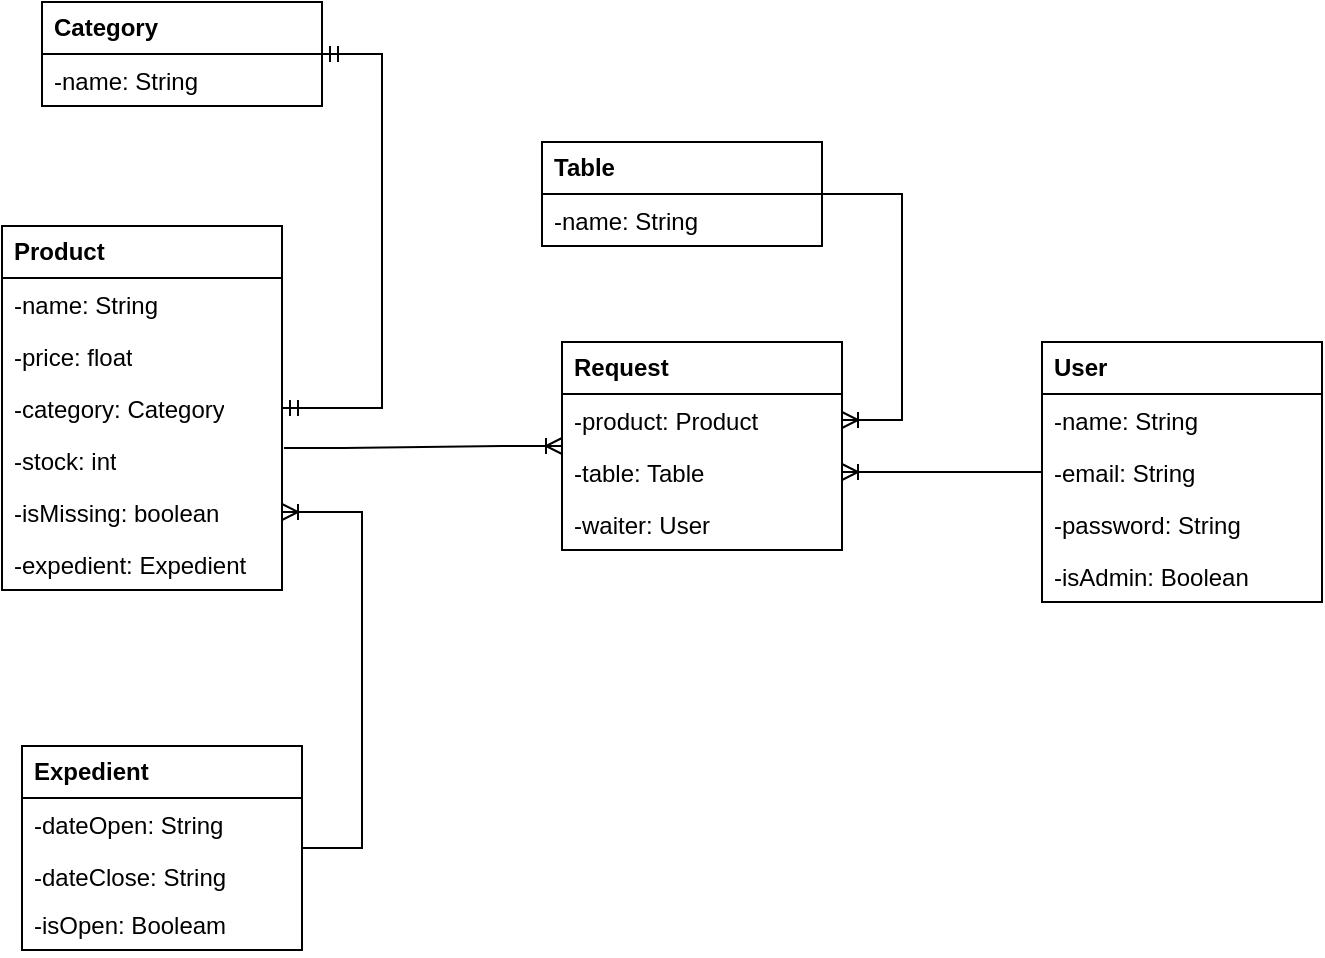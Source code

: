 <mxfile version="24.4.13" type="device">
  <diagram name="Página-1" id="lzfnN1lGStX8BRRx1C3K">
    <mxGraphModel dx="844" dy="473" grid="1" gridSize="10" guides="1" tooltips="1" connect="1" arrows="1" fold="1" page="1" pageScale="1" pageWidth="827" pageHeight="1169" math="0" shadow="0">
      <root>
        <mxCell id="0" />
        <mxCell id="1" parent="0" />
        <mxCell id="d9KUDQoSgzMrWipfcQ6--26" value="&lt;b&gt;Product&lt;/b&gt;" style="swimlane;fontStyle=0;childLayout=stackLayout;horizontal=1;startSize=26;fillColor=none;horizontalStack=0;resizeParent=1;resizeParentMax=0;resizeLast=0;collapsible=1;marginBottom=0;html=1;align=left;verticalAlign=middle;spacingLeft=4;spacingRight=4;fontFamily=Helvetica;fontSize=12;fontColor=default;" parent="1" vertex="1">
          <mxGeometry x="80" y="162" width="140" height="182" as="geometry" />
        </mxCell>
        <mxCell id="d9KUDQoSgzMrWipfcQ6--27" value="-name: String" style="text;strokeColor=none;fillColor=none;align=left;verticalAlign=top;spacingLeft=4;spacingRight=4;overflow=hidden;rotatable=0;points=[[0,0.5],[1,0.5]];portConstraint=eastwest;whiteSpace=wrap;html=1;fontFamily=Helvetica;fontSize=12;fontColor=default;" parent="d9KUDQoSgzMrWipfcQ6--26" vertex="1">
          <mxGeometry y="26" width="140" height="26" as="geometry" />
        </mxCell>
        <mxCell id="d9KUDQoSgzMrWipfcQ6--28" value="-price: float" style="text;strokeColor=none;fillColor=none;align=left;verticalAlign=top;spacingLeft=4;spacingRight=4;overflow=hidden;rotatable=0;points=[[0,0.5],[1,0.5]];portConstraint=eastwest;whiteSpace=wrap;html=1;fontFamily=Helvetica;fontSize=12;fontColor=default;" parent="d9KUDQoSgzMrWipfcQ6--26" vertex="1">
          <mxGeometry y="52" width="140" height="26" as="geometry" />
        </mxCell>
        <mxCell id="d9KUDQoSgzMrWipfcQ6--29" value="-category: Category" style="text;strokeColor=none;fillColor=none;align=left;verticalAlign=top;spacingLeft=4;spacingRight=4;overflow=hidden;rotatable=0;points=[[0,0.5],[1,0.5]];portConstraint=eastwest;whiteSpace=wrap;html=1;fontFamily=Helvetica;fontSize=12;fontColor=default;" parent="d9KUDQoSgzMrWipfcQ6--26" vertex="1">
          <mxGeometry y="78" width="140" height="26" as="geometry" />
        </mxCell>
        <mxCell id="o81RrLNTFnOeGq4dhqbp-3" value="&lt;div&gt;-stock: int&lt;/div&gt;" style="text;strokeColor=none;fillColor=none;align=left;verticalAlign=top;spacingLeft=4;spacingRight=4;overflow=hidden;rotatable=0;points=[[0,0.5],[1,0.5]];portConstraint=eastwest;whiteSpace=wrap;html=1;fontFamily=Helvetica;fontSize=12;fontColor=default;" parent="d9KUDQoSgzMrWipfcQ6--26" vertex="1">
          <mxGeometry y="104" width="140" height="26" as="geometry" />
        </mxCell>
        <mxCell id="9f5y61xaU3CzcBGFiM5v-21" value="&lt;div&gt;-isMissing: boolean&lt;/div&gt;" style="text;strokeColor=none;fillColor=none;align=left;verticalAlign=top;spacingLeft=4;spacingRight=4;overflow=hidden;rotatable=0;points=[[0,0.5],[1,0.5]];portConstraint=eastwest;whiteSpace=wrap;html=1;fontFamily=Helvetica;fontSize=12;fontColor=default;" parent="d9KUDQoSgzMrWipfcQ6--26" vertex="1">
          <mxGeometry y="130" width="140" height="26" as="geometry" />
        </mxCell>
        <mxCell id="-aXT38tojtPF4z4yyjnA-18" value="&lt;div&gt;-expedient: Expedient&lt;/div&gt;" style="text;strokeColor=none;fillColor=none;align=left;verticalAlign=top;spacingLeft=4;spacingRight=4;overflow=hidden;rotatable=0;points=[[0,0.5],[1,0.5]];portConstraint=eastwest;whiteSpace=wrap;html=1;fontFamily=Helvetica;fontSize=12;fontColor=default;" vertex="1" parent="d9KUDQoSgzMrWipfcQ6--26">
          <mxGeometry y="156" width="140" height="26" as="geometry" />
        </mxCell>
        <mxCell id="d9KUDQoSgzMrWipfcQ6--36" value="&lt;b&gt;Category&lt;/b&gt;" style="swimlane;fontStyle=0;childLayout=stackLayout;horizontal=1;startSize=26;fillColor=none;horizontalStack=0;resizeParent=1;resizeParentMax=0;resizeLast=0;collapsible=1;marginBottom=0;html=1;align=left;verticalAlign=middle;spacingLeft=4;spacingRight=4;fontFamily=Helvetica;fontSize=12;fontColor=default;" parent="1" vertex="1">
          <mxGeometry x="100" y="50" width="140" height="52" as="geometry" />
        </mxCell>
        <mxCell id="d9KUDQoSgzMrWipfcQ6--37" value="-name: String" style="text;strokeColor=none;fillColor=none;align=left;verticalAlign=top;spacingLeft=4;spacingRight=4;overflow=hidden;rotatable=0;points=[[0,0.5],[1,0.5]];portConstraint=eastwest;whiteSpace=wrap;html=1;fontFamily=Helvetica;fontSize=12;fontColor=default;" parent="d9KUDQoSgzMrWipfcQ6--36" vertex="1">
          <mxGeometry y="26" width="140" height="26" as="geometry" />
        </mxCell>
        <mxCell id="o81RrLNTFnOeGq4dhqbp-4" value="&lt;b&gt;Table&lt;/b&gt;" style="swimlane;fontStyle=0;childLayout=stackLayout;horizontal=1;startSize=26;fillColor=none;horizontalStack=0;resizeParent=1;resizeParentMax=0;resizeLast=0;collapsible=1;marginBottom=0;html=1;align=left;verticalAlign=middle;spacingLeft=4;spacingRight=4;fontFamily=Helvetica;fontSize=12;fontColor=default;" parent="1" vertex="1">
          <mxGeometry x="350" y="120" width="140" height="52" as="geometry" />
        </mxCell>
        <mxCell id="o81RrLNTFnOeGq4dhqbp-5" value="-name: String" style="text;strokeColor=none;fillColor=none;align=left;verticalAlign=top;spacingLeft=4;spacingRight=4;overflow=hidden;rotatable=0;points=[[0,0.5],[1,0.5]];portConstraint=eastwest;whiteSpace=wrap;html=1;fontFamily=Helvetica;fontSize=12;fontColor=default;" parent="o81RrLNTFnOeGq4dhqbp-4" vertex="1">
          <mxGeometry y="26" width="140" height="26" as="geometry" />
        </mxCell>
        <mxCell id="9f5y61xaU3CzcBGFiM5v-1" value="&lt;b&gt;User&lt;/b&gt;" style="swimlane;fontStyle=0;childLayout=stackLayout;horizontal=1;startSize=26;fillColor=none;horizontalStack=0;resizeParent=1;resizeParentMax=0;resizeLast=0;collapsible=1;marginBottom=0;html=1;align=left;verticalAlign=middle;spacingLeft=4;spacingRight=4;fontFamily=Helvetica;fontSize=12;fontColor=default;" parent="1" vertex="1">
          <mxGeometry x="600" y="220" width="140" height="130" as="geometry" />
        </mxCell>
        <mxCell id="9f5y61xaU3CzcBGFiM5v-2" value="-name: String" style="text;strokeColor=none;fillColor=none;align=left;verticalAlign=top;spacingLeft=4;spacingRight=4;overflow=hidden;rotatable=0;points=[[0,0.5],[1,0.5]];portConstraint=eastwest;whiteSpace=wrap;html=1;fontFamily=Helvetica;fontSize=12;fontColor=default;" parent="9f5y61xaU3CzcBGFiM5v-1" vertex="1">
          <mxGeometry y="26" width="140" height="26" as="geometry" />
        </mxCell>
        <mxCell id="9f5y61xaU3CzcBGFiM5v-4" value="-email: String" style="text;strokeColor=none;fillColor=none;align=left;verticalAlign=top;spacingLeft=4;spacingRight=4;overflow=hidden;rotatable=0;points=[[0,0.5],[1,0.5]];portConstraint=eastwest;whiteSpace=wrap;html=1;fontFamily=Helvetica;fontSize=12;fontColor=default;" parent="9f5y61xaU3CzcBGFiM5v-1" vertex="1">
          <mxGeometry y="52" width="140" height="26" as="geometry" />
        </mxCell>
        <mxCell id="-aXT38tojtPF4z4yyjnA-12" value="-password: String" style="text;strokeColor=none;fillColor=none;align=left;verticalAlign=top;spacingLeft=4;spacingRight=4;overflow=hidden;rotatable=0;points=[[0,0.5],[1,0.5]];portConstraint=eastwest;whiteSpace=wrap;html=1;fontFamily=Helvetica;fontSize=12;fontColor=default;" vertex="1" parent="9f5y61xaU3CzcBGFiM5v-1">
          <mxGeometry y="78" width="140" height="26" as="geometry" />
        </mxCell>
        <mxCell id="-aXT38tojtPF4z4yyjnA-16" value="-isAdmin: Boolean" style="text;strokeColor=none;fillColor=none;align=left;verticalAlign=top;spacingLeft=4;spacingRight=4;overflow=hidden;rotatable=0;points=[[0,0.5],[1,0.5]];portConstraint=eastwest;whiteSpace=wrap;html=1;fontFamily=Helvetica;fontSize=12;fontColor=default;" vertex="1" parent="9f5y61xaU3CzcBGFiM5v-1">
          <mxGeometry y="104" width="140" height="26" as="geometry" />
        </mxCell>
        <mxCell id="9f5y61xaU3CzcBGFiM5v-11" value="&lt;b&gt;Expedient&lt;/b&gt;" style="swimlane;fontStyle=0;childLayout=stackLayout;horizontal=1;startSize=26;fillColor=none;horizontalStack=0;resizeParent=1;resizeParentMax=0;resizeLast=0;collapsible=1;marginBottom=0;html=1;align=left;verticalAlign=middle;spacingLeft=4;spacingRight=4;fontFamily=Helvetica;fontSize=12;fontColor=default;" parent="1" vertex="1">
          <mxGeometry x="90" y="422" width="140" height="102" as="geometry" />
        </mxCell>
        <mxCell id="9f5y61xaU3CzcBGFiM5v-12" value="-dateOpen: String" style="text;strokeColor=none;fillColor=none;align=left;verticalAlign=top;spacingLeft=4;spacingRight=4;overflow=hidden;rotatable=0;points=[[0,0.5],[1,0.5]];portConstraint=eastwest;whiteSpace=wrap;html=1;fontFamily=Helvetica;fontSize=12;fontColor=default;" parent="9f5y61xaU3CzcBGFiM5v-11" vertex="1">
          <mxGeometry y="26" width="140" height="26" as="geometry" />
        </mxCell>
        <mxCell id="-aXT38tojtPF4z4yyjnA-17" value="-dateClose: String" style="text;strokeColor=none;fillColor=none;align=left;verticalAlign=top;spacingLeft=4;spacingRight=4;overflow=hidden;rotatable=0;points=[[0,0.5],[1,0.5]];portConstraint=eastwest;whiteSpace=wrap;html=1;fontFamily=Helvetica;fontSize=12;fontColor=default;" vertex="1" parent="9f5y61xaU3CzcBGFiM5v-11">
          <mxGeometry y="52" width="140" height="24" as="geometry" />
        </mxCell>
        <mxCell id="9f5y61xaU3CzcBGFiM5v-19" value="-isOpen: Booleam" style="text;strokeColor=none;fillColor=none;align=left;verticalAlign=top;spacingLeft=4;spacingRight=4;overflow=hidden;rotatable=0;points=[[0,0.5],[1,0.5]];portConstraint=eastwest;whiteSpace=wrap;html=1;fontFamily=Helvetica;fontSize=12;fontColor=default;" parent="9f5y61xaU3CzcBGFiM5v-11" vertex="1">
          <mxGeometry y="76" width="140" height="26" as="geometry" />
        </mxCell>
        <mxCell id="9f5y61xaU3CzcBGFiM5v-20" value="" style="edgeStyle=entityRelationEdgeStyle;fontSize=12;html=1;endArrow=ERoneToMany;rounded=0;entryX=1;entryY=0.5;entryDx=0;entryDy=0;" parent="1" source="9f5y61xaU3CzcBGFiM5v-11" target="9f5y61xaU3CzcBGFiM5v-21" edge="1">
          <mxGeometry width="100" height="100" relative="1" as="geometry">
            <mxPoint x="490" y="370" as="sourcePoint" />
            <mxPoint x="590" y="270" as="targetPoint" />
          </mxGeometry>
        </mxCell>
        <mxCell id="9f5y61xaU3CzcBGFiM5v-25" value="" style="edgeStyle=entityRelationEdgeStyle;fontSize=12;html=1;endArrow=ERmandOne;startArrow=ERmandOne;rounded=0;" parent="1" source="d9KUDQoSgzMrWipfcQ6--36" target="d9KUDQoSgzMrWipfcQ6--26" edge="1">
          <mxGeometry width="100" height="100" relative="1" as="geometry">
            <mxPoint x="50" y="200" as="sourcePoint" />
            <mxPoint x="640" y="210" as="targetPoint" />
          </mxGeometry>
        </mxCell>
        <mxCell id="9f5y61xaU3CzcBGFiM5v-26" value="&lt;b&gt;Request&lt;/b&gt;" style="swimlane;fontStyle=0;childLayout=stackLayout;horizontal=1;startSize=26;fillColor=none;horizontalStack=0;resizeParent=1;resizeParentMax=0;resizeLast=0;collapsible=1;marginBottom=0;html=1;align=left;verticalAlign=middle;spacingLeft=4;spacingRight=4;fontFamily=Helvetica;fontSize=12;fontColor=default;" parent="1" vertex="1">
          <mxGeometry x="360" y="220" width="140" height="104" as="geometry" />
        </mxCell>
        <mxCell id="9f5y61xaU3CzcBGFiM5v-27" value="-product: Product" style="text;strokeColor=none;fillColor=none;align=left;verticalAlign=top;spacingLeft=4;spacingRight=4;overflow=hidden;rotatable=0;points=[[0,0.5],[1,0.5]];portConstraint=eastwest;whiteSpace=wrap;html=1;fontFamily=Helvetica;fontSize=12;fontColor=default;" parent="9f5y61xaU3CzcBGFiM5v-26" vertex="1">
          <mxGeometry y="26" width="140" height="26" as="geometry" />
        </mxCell>
        <mxCell id="9f5y61xaU3CzcBGFiM5v-34" value="-table: Table" style="text;strokeColor=none;fillColor=none;align=left;verticalAlign=top;spacingLeft=4;spacingRight=4;overflow=hidden;rotatable=0;points=[[0,0.5],[1,0.5]];portConstraint=eastwest;whiteSpace=wrap;html=1;fontFamily=Helvetica;fontSize=12;fontColor=default;" parent="9f5y61xaU3CzcBGFiM5v-26" vertex="1">
          <mxGeometry y="52" width="140" height="26" as="geometry" />
        </mxCell>
        <mxCell id="-aXT38tojtPF4z4yyjnA-15" value="-waiter: User" style="text;strokeColor=none;fillColor=none;align=left;verticalAlign=top;spacingLeft=4;spacingRight=4;overflow=hidden;rotatable=0;points=[[0,0.5],[1,0.5]];portConstraint=eastwest;whiteSpace=wrap;html=1;fontFamily=Helvetica;fontSize=12;fontColor=default;" vertex="1" parent="9f5y61xaU3CzcBGFiM5v-26">
          <mxGeometry y="78" width="140" height="26" as="geometry" />
        </mxCell>
        <mxCell id="9f5y61xaU3CzcBGFiM5v-35" value="" style="edgeStyle=entityRelationEdgeStyle;fontSize=12;html=1;endArrow=ERoneToMany;rounded=0;" parent="1" source="o81RrLNTFnOeGq4dhqbp-4" target="9f5y61xaU3CzcBGFiM5v-27" edge="1">
          <mxGeometry width="100" height="100" relative="1" as="geometry">
            <mxPoint x="540" y="430" as="sourcePoint" />
            <mxPoint x="580" y="340" as="targetPoint" />
          </mxGeometry>
        </mxCell>
        <mxCell id="-aXT38tojtPF4z4yyjnA-13" value="" style="edgeStyle=entityRelationEdgeStyle;fontSize=12;html=1;endArrow=ERoneToMany;rounded=0;" edge="1" parent="1" source="9f5y61xaU3CzcBGFiM5v-1" target="9f5y61xaU3CzcBGFiM5v-34">
          <mxGeometry width="100" height="100" relative="1" as="geometry">
            <mxPoint x="440" y="330" as="sourcePoint" />
            <mxPoint x="540" y="230" as="targetPoint" />
          </mxGeometry>
        </mxCell>
        <mxCell id="-aXT38tojtPF4z4yyjnA-19" value="" style="edgeStyle=entityRelationEdgeStyle;fontSize=12;html=1;endArrow=ERoneToMany;rounded=0;exitX=1.007;exitY=0.269;exitDx=0;exitDy=0;exitPerimeter=0;" edge="1" parent="1" source="o81RrLNTFnOeGq4dhqbp-3" target="9f5y61xaU3CzcBGFiM5v-26">
          <mxGeometry width="100" height="100" relative="1" as="geometry">
            <mxPoint x="400" y="340" as="sourcePoint" />
            <mxPoint x="500" y="240" as="targetPoint" />
          </mxGeometry>
        </mxCell>
      </root>
    </mxGraphModel>
  </diagram>
</mxfile>
